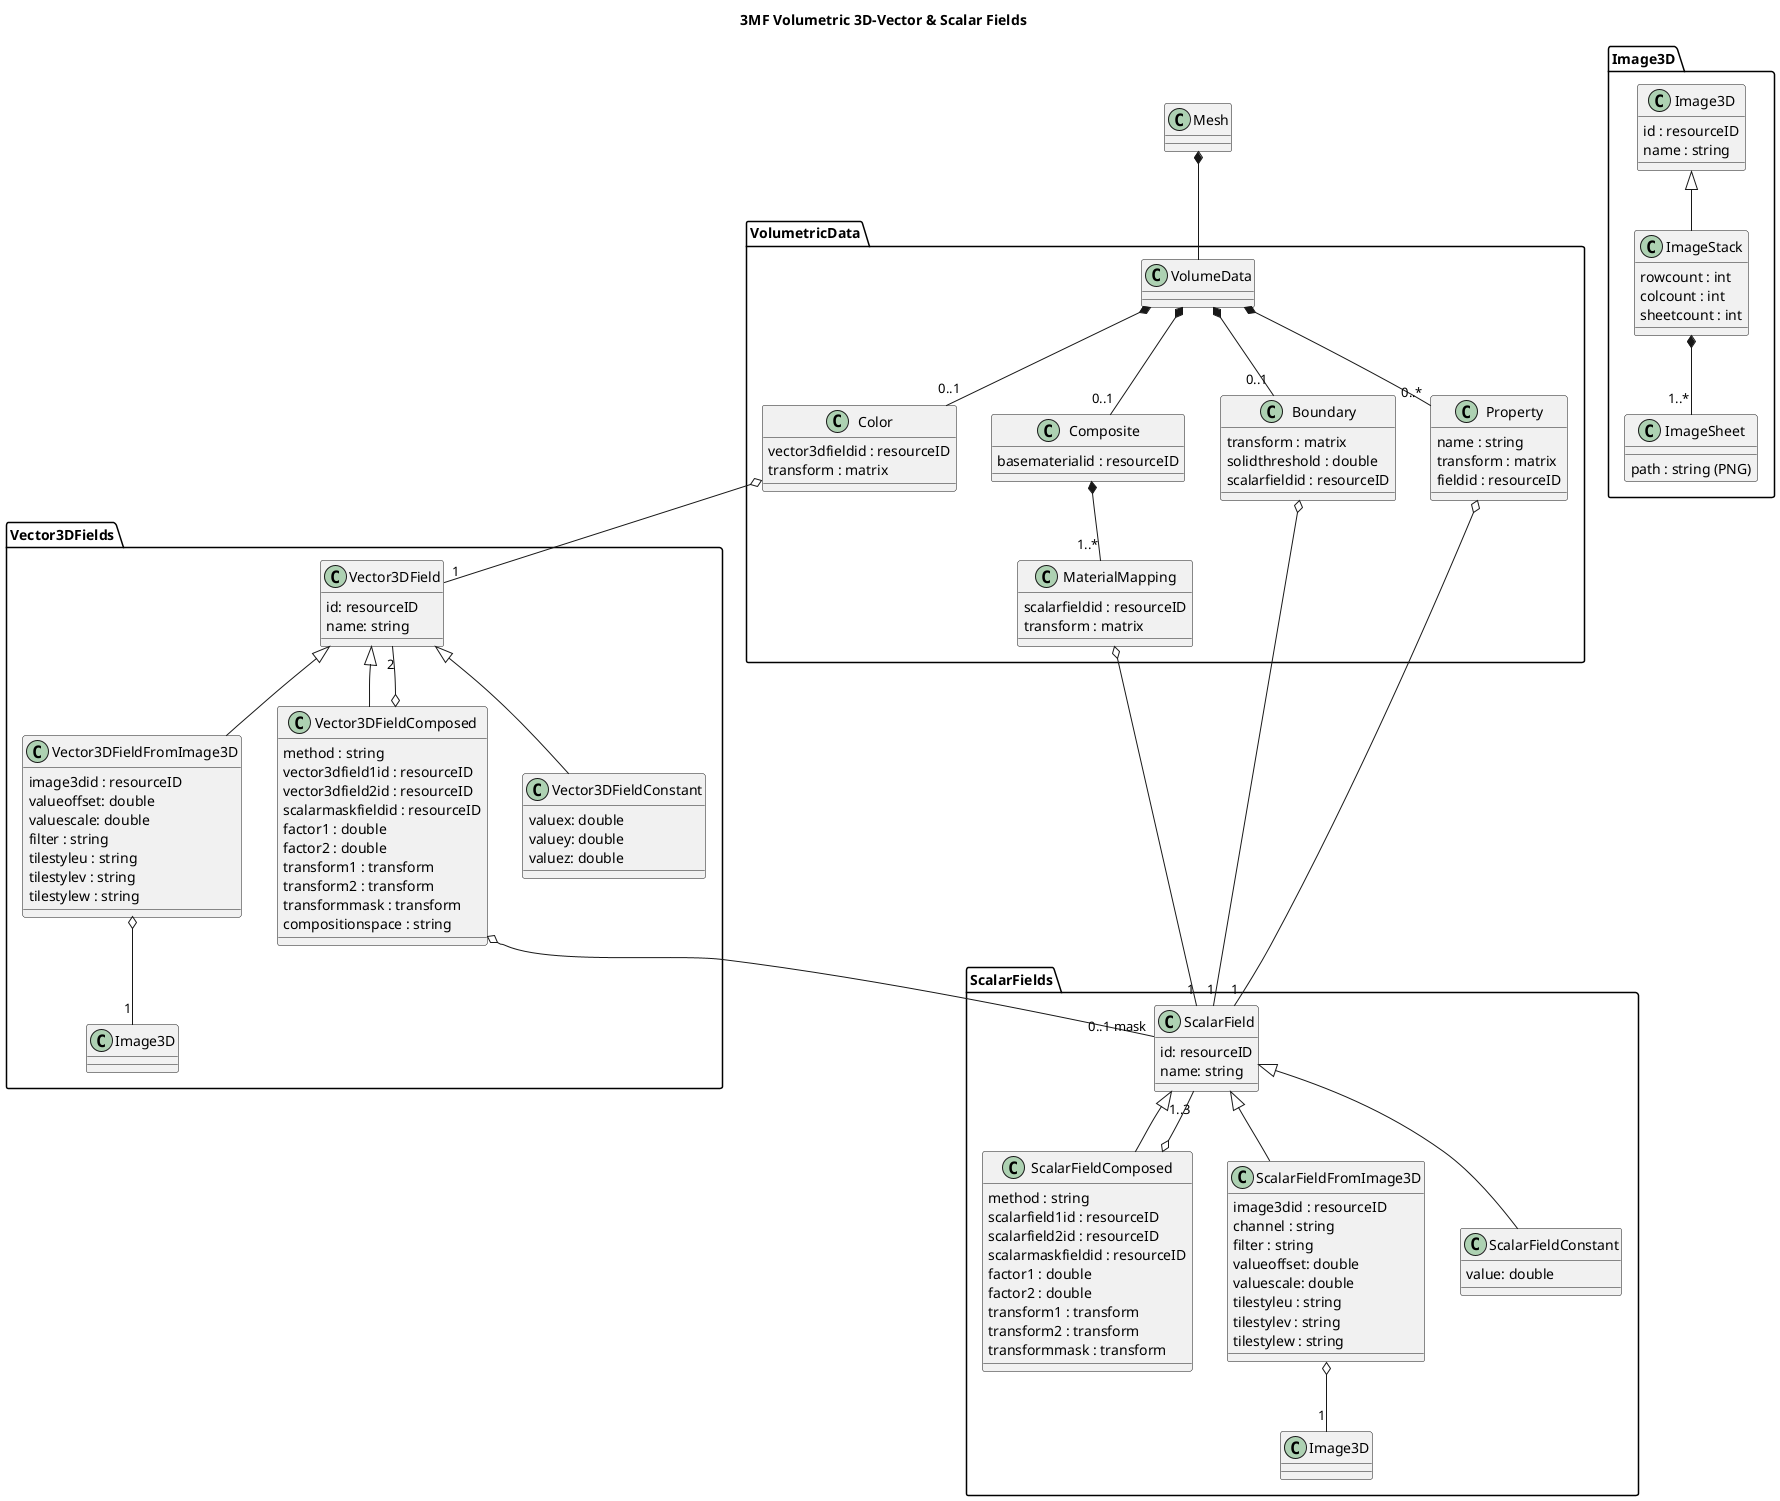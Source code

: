 @startuml

title 3MF Volumetric 3D-Vector & Scalar Fields

package Image3D
{
    class Image3D
    {
        id : resourceID
        name : string
    }
    
    Class ImageStack extends Image3D
    {
        rowcount : int
        colcount : int
        sheetcount : int
    }

    Class ImageSheet
    {
        path : string (PNG)
    }

    ImageStack *-- "1..*" ImageSheet
}

package ScalarFields
{
    Class ScalarField
    {
        id: resourceID
        name: string
    }

    Class ScalarFieldComposed extends ScalarField
    {
        method : string
        scalarfield1id : resourceID
        scalarfield2id : resourceID
        scalarmaskfieldid : resourceID
        factor1 : double
        factor2 : double
        transform1 : transform
        transform2 : transform
        transformmask : transform
    }

    Class ScalarFieldFromImage3D extends ScalarField
    {
        image3did : resourceID
        channel : string
        filter : string
        valueoffset: double
        valuescale: double
        tilestyleu : string
        tilestylev : string
        tilestylew : string
    }

    Class ScalarFieldConstant extends ScalarField
    {
        value: double
    }

    ScalarFieldComposed o-- "1..3" ScalarField
    ScalarFieldFromImage3D o-- "1" Image3D
}

package Vector3DFields
{
    Class Vector3DField
    {
        id: resourceID
        name: string
    }

    Class Vector3DFieldComposed extends Vector3DField
    {
        method : string
        vector3dfield1id : resourceID
        vector3dfield2id : resourceID
        scalarmaskfieldid : resourceID
        factor1 : double
        factor2 : double
        transform1 : transform
        transform2 : transform
        transformmask : transform
        compositionspace : string
    }

    Class Vector3DFieldFromImage3D extends Vector3DField
    {
        image3did : resourceID
        valueoffset: double
        valuescale: double
        filter : string
        tilestyleu : string
        tilestylev : string
        tilestylew : string
    }

    Class Vector3DFieldConstant extends Vector3DField
    {
        valuex: double
        valuey: double
        valuez: double
    }

    Vector3DFieldComposed o-- "2" Vector3DField
    Vector3DFieldComposed o-- "0..1 mask" ScalarField
    Vector3DFieldFromImage3D o-- "1" Image3D
}

package VolumetricData
{
    Class VolumeData

    Class Boundary
    {
        transform : matrix
        solidthreshold : double
        scalarfieldid : resourceID
    }

    Class Color
    {
        vector3dfieldid : resourceID
        transform : matrix
    }

    Class Property
    {
        name : string
        transform : matrix
        fieldid : resourceID
    }

    Class Composite
    {
        basematerialid : resourceID
    }

    Class MaterialMapping
    {
        scalarfieldid : resourceID
        transform : matrix
    }        

    VolumeData *-- "0..1" Boundary
    VolumeData *-- "0..1" Color
    VolumeData *-- "0..*" Property
    VolumeData *-- "0..1" Composite
    Composite *-- "1..*" MaterialMapping

    Boundary o-- "1" ScalarField
    Color o-- "1" Vector3DField
    Property o-- "1" ScalarField
    MaterialMapping o-- "1" ScalarField
}

Class Mesh
Mesh *-- VolumeData

@enduml
